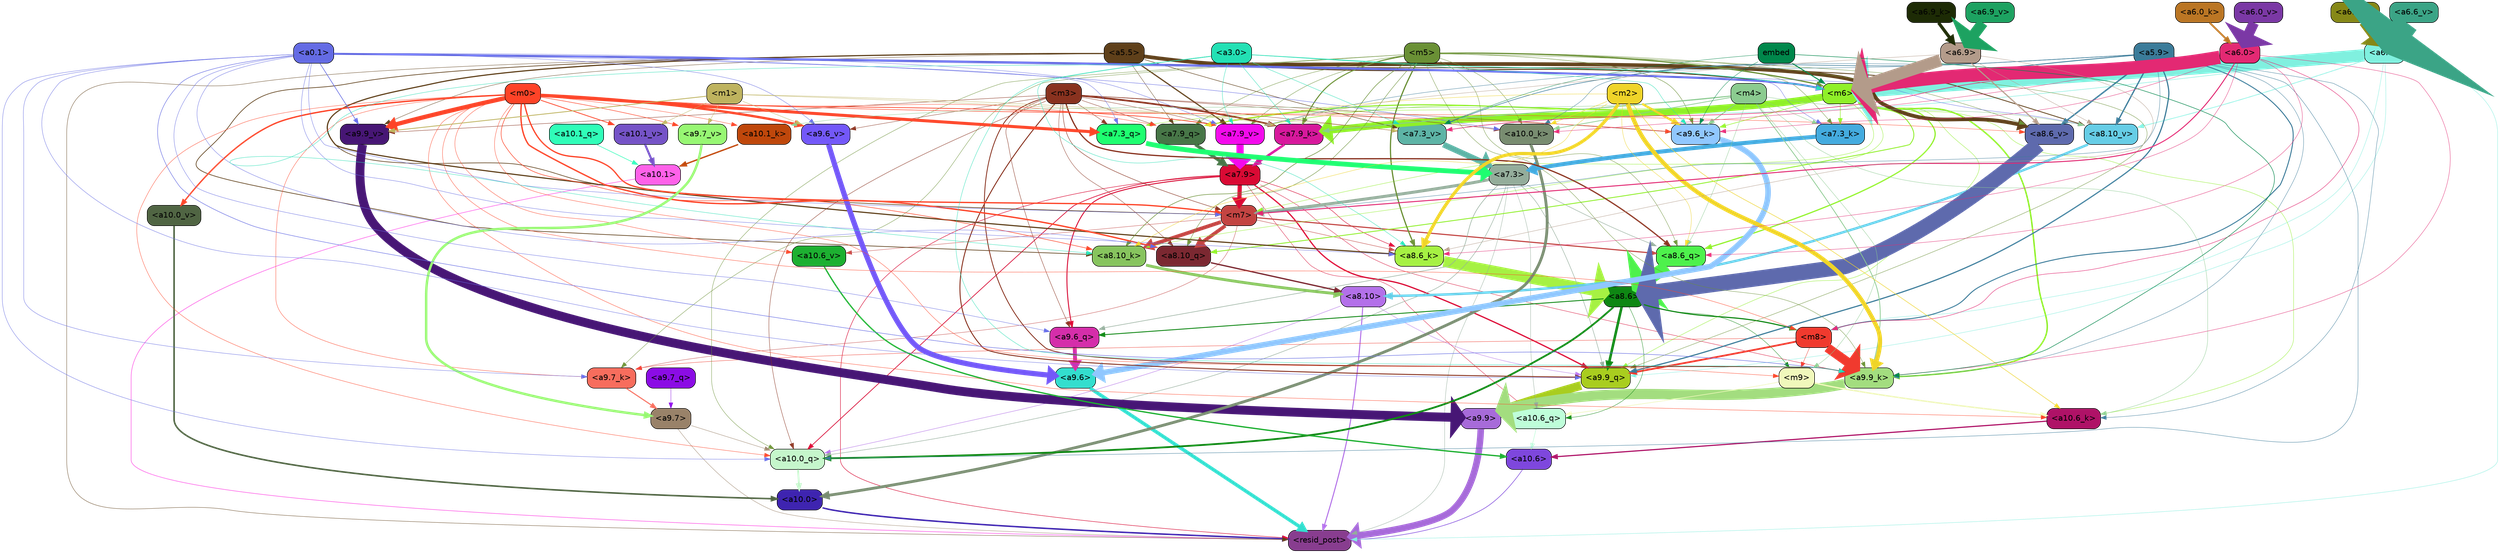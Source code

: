 strict digraph "" {
	graph [bgcolor=transparent,
		layout=dot,
		overlap=false,
		splines=true
	];
	"<a10.6>"	[color=black,
		fillcolor="#7e47dd",
		fontname=Helvetica,
		shape=box,
		style="filled, rounded"];
	"<resid_post>"	[color=black,
		fillcolor="#883d8f",
		fontname=Helvetica,
		shape=box,
		style="filled, rounded"];
	"<a10.6>" -> "<resid_post>"	[color="#7e47dd",
		penwidth=0.9498605728149414];
	"<a10.1>"	[color=black,
		fillcolor="#fe61e9",
		fontname=Helvetica,
		shape=box,
		style="filled, rounded"];
	"<a10.1>" -> "<resid_post>"	[color="#fe61e9",
		penwidth=1.0084514617919922];
	"<a10.0>"	[color=black,
		fillcolor="#3e24b0",
		fontname=Helvetica,
		shape=box,
		style="filled, rounded"];
	"<a10.0>" -> "<resid_post>"	[color="#3e24b0",
		penwidth=2.5814952850341797];
	"<a9.9>"	[color=black,
		fillcolor="#a76bd9",
		fontname=Helvetica,
		shape=box,
		style="filled, rounded"];
	"<a9.9>" -> "<resid_post>"	[color="#a76bd9",
		penwidth=11.610888481140137];
	"<a9.7>"	[color=black,
		fillcolor="#998269",
		fontname=Helvetica,
		shape=box,
		style="filled, rounded"];
	"<a9.7>" -> "<resid_post>"	[color="#998269",
		penwidth=0.6];
	"<a10.0_q>"	[color=black,
		fillcolor="#c5f6cb",
		fontname=Helvetica,
		shape=box,
		style="filled, rounded"];
	"<a9.7>" -> "<a10.0_q>"	[color="#998269",
		penwidth=0.6];
	"<a9.6>"	[color=black,
		fillcolor="#33dece",
		fontname=Helvetica,
		shape=box,
		style="filled, rounded"];
	"<a9.6>" -> "<resid_post>"	[color="#33dece",
		penwidth=6.121421813964844];
	"<a8.10>"	[color=black,
		fillcolor="#b370e9",
		fontname=Helvetica,
		shape=box,
		style="filled, rounded"];
	"<a8.10>" -> "<resid_post>"	[color="#b370e9",
		penwidth=1.7841739654541016];
	"<a8.10>" -> "<a10.0_q>"	[color="#b370e9",
		penwidth=0.6612663269042969];
	"<a9.9_q>"	[color=black,
		fillcolor="#a9cd1f",
		fontname=Helvetica,
		shape=box,
		style="filled, rounded"];
	"<a8.10>" -> "<a9.9_q>"	[color="#b370e9",
		penwidth=0.6];
	"<a7.9>"	[color=black,
		fillcolor="#d90a34",
		fontname=Helvetica,
		shape=box,
		style="filled, rounded"];
	"<a7.9>" -> "<resid_post>"	[color="#d90a34",
		penwidth=0.8109169006347656];
	"<a10.6_q>"	[color=black,
		fillcolor="#befed9",
		fontname=Helvetica,
		shape=box,
		style="filled, rounded"];
	"<a7.9>" -> "<a10.6_q>"	[color="#d90a34",
		penwidth=0.6];
	"<a7.9>" -> "<a10.0_q>"	[color="#d90a34",
		penwidth=1.19378662109375];
	"<m7>"	[color=black,
		fillcolor="#c34442",
		fontname=Helvetica,
		shape=box,
		style="filled, rounded"];
	"<a7.9>" -> "<m7>"	[color="#d90a34",
		penwidth=7.3899383544921875];
	"<a7.9>" -> "<a9.9_q>"	[color="#d90a34",
		penwidth=2.1764984130859375];
	"<a9.6_q>"	[color=black,
		fillcolor="#d52eaa",
		fontname=Helvetica,
		shape=box,
		style="filled, rounded"];
	"<a7.9>" -> "<a9.6_q>"	[color="#d90a34",
		penwidth=1.6184196472167969];
	"<a9.9_k>"	[color=black,
		fillcolor="#a3dd7f",
		fontname=Helvetica,
		shape=box,
		style="filled, rounded"];
	"<a7.9>" -> "<a9.9_k>"	[color="#d90a34",
		penwidth=0.6];
	"<a8.6_k>"	[color=black,
		fillcolor="#a6f143",
		fontname=Helvetica,
		shape=box,
		style="filled, rounded"];
	"<a7.9>" -> "<a8.6_k>"	[color="#d90a34",
		penwidth=0.7570610046386719];
	"<a7.3>"	[color=black,
		fillcolor="#94ad9b",
		fontname=Helvetica,
		shape=box,
		style="filled, rounded"];
	"<a7.3>" -> "<resid_post>"	[color="#94ad9b",
		penwidth=0.6];
	"<a7.3>" -> "<a10.6_q>"	[color="#94ad9b",
		penwidth=0.6];
	"<a7.3>" -> "<a10.0_q>"	[color="#94ad9b",
		penwidth=0.8208656311035156];
	"<a7.3>" -> "<m7>"	[color="#94ad9b",
		penwidth=5.189311981201172];
	"<a7.3>" -> "<a9.9_q>"	[color="#94ad9b",
		penwidth=0.8119163513183594];
	"<a7.3>" -> "<a9.6_q>"	[color="#94ad9b",
		penwidth=0.9649925231933594];
	"<a8.6_q>"	[color=black,
		fillcolor="#4ef14c",
		fontname=Helvetica,
		shape=box,
		style="filled, rounded"];
	"<a7.3>" -> "<a8.6_q>"	[color="#94ad9b",
		penwidth=0.7801322937011719];
	"<a6.6>"	[color=black,
		fillcolor="#80f0df",
		fontname=Helvetica,
		shape=box,
		style="filled, rounded"];
	"<a6.6>" -> "<resid_post>"	[color="#80f0df",
		penwidth=0.6];
	"<m6>"	[color=black,
		fillcolor="#8ff028",
		fontname=Helvetica,
		shape=box,
		style="filled, rounded"];
	"<a6.6>" -> "<m6>"	[color="#80f0df",
		penwidth=21.6163272857666];
	"<m8>"	[color=black,
		fillcolor="#f03a2e",
		fontname=Helvetica,
		shape=box,
		style="filled, rounded"];
	"<a6.6>" -> "<m8>"	[color="#80f0df",
		penwidth=0.6];
	"<a6.6>" -> "<a9.9_q>"	[color="#80f0df",
		penwidth=0.6];
	"<a8.10_v>"	[color=black,
		fillcolor="#66cde6",
		fontname=Helvetica,
		shape=box,
		style="filled, rounded"];
	"<a6.6>" -> "<a8.10_v>"	[color="#80f0df",
		penwidth=1.0661506652832031];
	"<a7.3_v>"	[color=black,
		fillcolor="#5db4a6",
		fontname=Helvetica,
		shape=box,
		style="filled, rounded"];
	"<a6.6>" -> "<a7.3_v>"	[color="#80f0df",
		penwidth=0.8506813049316406];
	"<a5.5>"	[color=black,
		fillcolor="#5f401a",
		fontname=Helvetica,
		shape=box,
		style="filled, rounded"];
	"<a5.5>" -> "<resid_post>"	[color="#5f401a",
		penwidth=0.6];
	"<a5.5>" -> "<m6>"	[color="#5f401a",
		penwidth=1.8430671691894531];
	"<a5.5>" -> "<m7>"	[color="#5f401a",
		penwidth=1.0865592956542969];
	"<a9.9_v>"	[color=black,
		fillcolor="#471675",
		fontname=Helvetica,
		shape=box,
		style="filled, rounded"];
	"<a5.5>" -> "<a9.9_v>"	[color="#5f401a",
		penwidth=0.6];
	"<a8.10_k>"	[color=black,
		fillcolor="#87c45e",
		fontname=Helvetica,
		shape=box,
		style="filled, rounded"];
	"<a5.5>" -> "<a8.10_k>"	[color="#5f401a",
		penwidth=1.1390800476074219];
	"<a5.5>" -> "<a8.6_k>"	[color="#5f401a",
		penwidth=2.00030517578125];
	"<a5.5>" -> "<a8.10_v>"	[color="#5f401a",
		penwidth=1.4206085205078125];
	"<a8.6_v>"	[color=black,
		fillcolor="#5e6aad",
		fontname=Helvetica,
		shape=box,
		style="filled, rounded"];
	"<a5.5>" -> "<a8.6_v>"	[color="#5f401a",
		penwidth=6.534294128417969];
	"<a7.9_q>"	[color=black,
		fillcolor="#477647",
		fontname=Helvetica,
		shape=box,
		style="filled, rounded"];
	"<a5.5>" -> "<a7.9_q>"	[color="#5f401a",
		penwidth=0.6];
	"<a7.9_v>"	[color=black,
		fillcolor="#f30aec",
		fontname=Helvetica,
		shape=box,
		style="filled, rounded"];
	"<a5.5>" -> "<a7.9_v>"	[color="#5f401a",
		penwidth=2.0819549560546875];
	"<a5.5>" -> "<a7.3_v>"	[color="#5f401a",
		penwidth=0.8107681274414062];
	"<a10.6_q>" -> "<a10.6>"	[color="#befed9",
		penwidth=0.9244728088378906];
	"<a10.1_q>"	[color=black,
		fillcolor="#30fdb8",
		fontname=Helvetica,
		shape=box,
		style="filled, rounded"];
	"<a10.1_q>" -> "<a10.1>"	[color="#30fdb8",
		penwidth=0.9268798828125];
	"<a10.0_q>" -> "<a10.0>"	[color="#c5f6cb",
		penwidth=2.905670166015625];
	"<a10.6_k>"	[color=black,
		fillcolor="#af1267",
		fontname=Helvetica,
		shape=box,
		style="filled, rounded"];
	"<a10.6_k>" -> "<a10.6>"	[color="#af1267",
		penwidth=2.0319366455078125];
	"<a10.1_k>"	[color=black,
		fillcolor="#bf470b",
		fontname=Helvetica,
		shape=box,
		style="filled, rounded"];
	"<a10.1_k>" -> "<a10.1>"	[color="#bf470b",
		penwidth=2.4037628173828125];
	"<a10.0_k>"	[color=black,
		fillcolor="#788c70",
		fontname=Helvetica,
		shape=box,
		style="filled, rounded"];
	"<a10.0_k>" -> "<a10.0>"	[color="#788c70",
		penwidth=4.9319305419921875];
	"<a10.6_v>"	[color=black,
		fillcolor="#1db031",
		fontname=Helvetica,
		shape=box,
		style="filled, rounded"];
	"<a10.6_v>" -> "<a10.6>"	[color="#1db031",
		penwidth=2.290935516357422];
	"<a10.1_v>"	[color=black,
		fillcolor="#7553c7",
		fontname=Helvetica,
		shape=box,
		style="filled, rounded"];
	"<a10.1_v>" -> "<a10.1>"	[color="#7553c7",
		penwidth=3.6398468017578125];
	"<a10.0_v>"	[color=black,
		fillcolor="#506543",
		fontname=Helvetica,
		shape=box,
		style="filled, rounded"];
	"<a10.0_v>" -> "<a10.0>"	[color="#506543",
		penwidth=2.7666168212890625];
	"<m9>"	[color=black,
		fillcolor="#f0f8bb",
		fontname=Helvetica,
		shape=box,
		style="filled, rounded"];
	"<m9>" -> "<a10.6_q>"	[color="#f0f8bb",
		penwidth=1.0384025573730469];
	"<m9>" -> "<a10.6_k>"	[color="#f0f8bb",
		penwidth=2.371124267578125];
	"<a8.6>"	[color=black,
		fillcolor="#0e8713",
		fontname=Helvetica,
		shape=box,
		style="filled, rounded"];
	"<a8.6>" -> "<a10.6_q>"	[color="#0e8713",
		penwidth=0.6];
	"<a8.6>" -> "<a10.0_q>"	[color="#0e8713",
		penwidth=3.1841888427734375];
	"<a8.6>" -> "<m9>"	[color="#0e8713",
		penwidth=0.6];
	"<a8.6>" -> "<m8>"	[color="#0e8713",
		penwidth=1.972564697265625];
	"<a8.6>" -> "<a9.9_q>"	[color="#0e8713",
		penwidth=4.482503890991211];
	"<a8.6>" -> "<a9.6_q>"	[color="#0e8713",
		penwidth=1.515838623046875];
	"<m5>"	[color=black,
		fillcolor="#6a9035",
		fontname=Helvetica,
		shape=box,
		style="filled, rounded"];
	"<m5>" -> "<a10.0_q>"	[color="#6a9035",
		penwidth=0.6];
	"<m5>" -> "<a10.0_k>"	[color="#6a9035",
		penwidth=0.6];
	"<m5>" -> "<m6>"	[color="#6a9035",
		penwidth=2.143606185913086];
	"<m5>" -> "<a9.9_q>"	[color="#6a9035",
		penwidth=0.6];
	"<m5>" -> "<a9.9_k>"	[color="#6a9035",
		penwidth=0.6];
	"<a9.7_k>"	[color=black,
		fillcolor="#f76d5d",
		fontname=Helvetica,
		shape=box,
		style="filled, rounded"];
	"<m5>" -> "<a9.7_k>"	[color="#6a9035",
		penwidth=0.6];
	"<a9.6_k>"	[color=black,
		fillcolor="#90c7ff",
		fontname=Helvetica,
		shape=box,
		style="filled, rounded"];
	"<m5>" -> "<a9.6_k>"	[color="#6a9035",
		penwidth=0.7197036743164062];
	"<a8.10_q>"	[color=black,
		fillcolor="#7b2831",
		fontname=Helvetica,
		shape=box,
		style="filled, rounded"];
	"<m5>" -> "<a8.10_q>"	[color="#6a9035",
		penwidth=0.7198371887207031];
	"<m5>" -> "<a8.6_q>"	[color="#6a9035",
		penwidth=0.6];
	"<m5>" -> "<a8.10_k>"	[color="#6a9035",
		penwidth=0.9238471984863281];
	"<m5>" -> "<a8.6_k>"	[color="#6a9035",
		penwidth=2.1219520568847656];
	"<m5>" -> "<a8.6_v>"	[color="#6a9035",
		penwidth=0.6];
	"<m5>" -> "<a7.9_q>"	[color="#6a9035",
		penwidth=0.6];
	"<a7.9_k>"	[color=black,
		fillcolor="#d7189c",
		fontname=Helvetica,
		shape=box,
		style="filled, rounded"];
	"<m5>" -> "<a7.9_k>"	[color="#6a9035",
		penwidth=1.7779998779296875];
	"<a7.3_k>"	[color=black,
		fillcolor="#44abdf",
		fontname=Helvetica,
		shape=box,
		style="filled, rounded"];
	"<m5>" -> "<a7.3_k>"	[color="#6a9035",
		penwidth=0.6];
	"<m5>" -> "<a7.9_v>"	[color="#6a9035",
		penwidth=0.6];
	"<a5.9>"	[color=black,
		fillcolor="#3b7b99",
		fontname=Helvetica,
		shape=box,
		style="filled, rounded"];
	"<a5.9>" -> "<a10.0_q>"	[color="#3b7b99",
		penwidth=0.6463394165039062];
	"<a5.9>" -> "<a10.6_k>"	[color="#3b7b99",
		penwidth=0.6];
	"<a5.9>" -> "<a10.0_k>"	[color="#3b7b99",
		penwidth=0.6];
	"<a5.9>" -> "<m6>"	[color="#3b7b99",
		penwidth=1.4513568878173828];
	"<a5.9>" -> "<m7>"	[color="#3b7b99",
		penwidth=0.6];
	"<a5.9>" -> "<m8>"	[color="#3b7b99",
		penwidth=1.6550712585449219];
	"<a5.9>" -> "<a9.9_q>"	[color="#3b7b99",
		penwidth=2.019031524658203];
	"<a5.9>" -> "<a9.9_k>"	[color="#3b7b99",
		penwidth=0.6];
	"<a5.9>" -> "<a8.10_v>"	[color="#3b7b99",
		penwidth=2.2765426635742188];
	"<a5.9>" -> "<a8.6_v>"	[color="#3b7b99",
		penwidth=2.4934005737304688];
	"<a5.9>" -> "<a7.9_v>"	[color="#3b7b99",
		penwidth=0.6];
	"<a5.9>" -> "<a7.3_v>"	[color="#3b7b99",
		penwidth=0.9861984252929688];
	"<m3>"	[color=black,
		fillcolor="#89321f",
		fontname=Helvetica,
		shape=box,
		style="filled, rounded"];
	"<m3>" -> "<a10.0_q>"	[color="#89321f",
		penwidth=0.6597442626953125];
	"<m3>" -> "<a10.0_k>"	[color="#89321f",
		penwidth=0.6506614685058594];
	"<m3>" -> "<m7>"	[color="#89321f",
		penwidth=0.7659339904785156];
	"<m3>" -> "<a9.9_q>"	[color="#89321f",
		penwidth=1.6276321411132812];
	"<m3>" -> "<a9.6_q>"	[color="#89321f",
		penwidth=0.6724472045898438];
	"<m3>" -> "<a9.9_k>"	[color="#89321f",
		penwidth=1.4574642181396484];
	"<m3>" -> "<a9.6_k>"	[color="#89321f",
		penwidth=0.6];
	"<m3>" -> "<a9.9_v>"	[color="#89321f",
		penwidth=0.6589469909667969];
	"<a9.6_v>"	[color=black,
		fillcolor="#7358f9",
		fontname=Helvetica,
		shape=box,
		style="filled, rounded"];
	"<m3>" -> "<a9.6_v>"	[color="#89321f",
		penwidth=0.6];
	"<m3>" -> "<a8.10_q>"	[color="#89321f",
		penwidth=0.6];
	"<m3>" -> "<a8.6_q>"	[color="#89321f",
		penwidth=2.1676406860351562];
	"<m3>" -> "<a7.9_q>"	[color="#89321f",
		penwidth=0.6];
	"<a7.3_q>"	[color=black,
		fillcolor="#1efe70",
		fontname=Helvetica,
		shape=box,
		style="filled, rounded"];
	"<m3>" -> "<a7.3_q>"	[color="#89321f",
		penwidth=0.6];
	"<m3>" -> "<a7.9_k>"	[color="#89321f",
		penwidth=2.978912353515625];
	"<m3>" -> "<a7.9_v>"	[color="#89321f",
		penwidth=0.6];
	"<m3>" -> "<a7.3_v>"	[color="#89321f",
		penwidth=0.6];
	"<m0>"	[color=black,
		fillcolor="#fe4327",
		fontname=Helvetica,
		shape=box,
		style="filled, rounded"];
	"<m0>" -> "<a10.0_q>"	[color="#fe4327",
		penwidth=0.6];
	"<m0>" -> "<a10.6_k>"	[color="#fe4327",
		penwidth=0.6];
	"<m0>" -> "<a10.1_k>"	[color="#fe4327",
		penwidth=0.6];
	"<m0>" -> "<a10.6_v>"	[color="#fe4327",
		penwidth=0.6];
	"<m0>" -> "<a10.1_v>"	[color="#fe4327",
		penwidth=1.3360328674316406];
	"<m0>" -> "<a10.0_v>"	[color="#fe4327",
		penwidth=2.4083595275878906];
	"<m0>" -> "<m9>"	[color="#fe4327",
		penwidth=0.6];
	"<m0>" -> "<m7>"	[color="#fe4327",
		penwidth=2.224945068359375];
	"<m0>" -> "<m8>"	[color="#fe4327",
		penwidth=0.6];
	"<m0>" -> "<a9.7_k>"	[color="#fe4327",
		penwidth=0.6];
	"<m0>" -> "<a9.6_k>"	[color="#fe4327",
		penwidth=0.6];
	"<m0>" -> "<a9.9_v>"	[color="#fe4327",
		penwidth=7.537467956542969];
	"<a9.7_v>"	[color=black,
		fillcolor="#97f773",
		fontname=Helvetica,
		shape=box,
		style="filled, rounded"];
	"<m0>" -> "<a9.7_v>"	[color="#fe4327",
		penwidth=0.8575286865234375];
	"<m0>" -> "<a9.6_v>"	[color="#fe4327",
		penwidth=4.1688385009765625];
	"<m0>" -> "<a8.10_q>"	[color="#fe4327",
		penwidth=2.3761940002441406];
	"<m0>" -> "<a8.10_k>"	[color="#fe4327",
		penwidth=0.9220962524414062];
	"<m0>" -> "<a8.6_v>"	[color="#fe4327",
		penwidth=0.6];
	"<m0>" -> "<a7.9_q>"	[color="#fe4327",
		penwidth=0.6];
	"<m0>" -> "<a7.3_q>"	[color="#fe4327",
		penwidth=5.264301300048828];
	"<m0>" -> "<a7.9_v>"	[color="#fe4327",
		penwidth=1.2114486694335938];
	"<a0.1>"	[color=black,
		fillcolor="#646be4",
		fontname=Helvetica,
		shape=box,
		style="filled, rounded"];
	"<a0.1>" -> "<a10.0_q>"	[color="#646be4",
		penwidth=0.6];
	"<a0.1>" -> "<a10.0_k>"	[color="#646be4",
		penwidth=0.6768684387207031];
	"<a0.1>" -> "<m6>"	[color="#646be4",
		penwidth=3.4290084838867188];
	"<a0.1>" -> "<m7>"	[color="#646be4",
		penwidth=0.6];
	"<a0.1>" -> "<a9.9_q>"	[color="#646be4",
		penwidth=0.6];
	"<a0.1>" -> "<a9.6_q>"	[color="#646be4",
		penwidth=0.6];
	"<a0.1>" -> "<a9.9_k>"	[color="#646be4",
		penwidth=0.81341552734375];
	"<a0.1>" -> "<a9.7_k>"	[color="#646be4",
		penwidth=0.6];
	"<a0.1>" -> "<a9.9_v>"	[color="#646be4",
		penwidth=1.062591552734375];
	"<a0.1>" -> "<a9.6_v>"	[color="#646be4",
		penwidth=0.6];
	"<a0.1>" -> "<a8.10_q>"	[color="#646be4",
		penwidth=0.6];
	"<a0.1>" -> "<a8.6_k>"	[color="#646be4",
		penwidth=0.6];
	"<a0.1>" -> "<a8.10_v>"	[color="#646be4",
		penwidth=0.6];
	"<a0.1>" -> "<a7.3_q>"	[color="#646be4",
		penwidth=0.6];
	"<a0.1>" -> "<a7.3_k>"	[color="#646be4",
		penwidth=0.6];
	"<a0.1>" -> "<a7.9_v>"	[color="#646be4",
		penwidth=0.6];
	"<m6>" -> "<a10.6_k>"	[color="#8ff028",
		penwidth=0.6];
	"<m6>" -> "<m7>"	[color="#8ff028",
		penwidth=0.6];
	"<m6>" -> "<a9.9_q>"	[color="#8ff028",
		penwidth=0.6];
	"<m6>" -> "<a9.9_k>"	[color="#8ff028",
		penwidth=2.533975601196289];
	"<m6>" -> "<a9.6_k>"	[color="#8ff028",
		penwidth=0.9471282958984375];
	"<m6>" -> "<a8.10_q>"	[color="#8ff028",
		penwidth=1.4854621887207031];
	"<m6>" -> "<a8.6_q>"	[color="#8ff028",
		penwidth=2.0796165466308594];
	"<m6>" -> "<a8.10_k>"	[color="#8ff028",
		penwidth=0.6];
	"<m6>" -> "<a7.9_q>"	[color="#8ff028",
		penwidth=1.9016571044921875];
	"<m6>" -> "<a7.3_q>"	[color="#8ff028",
		penwidth=0.6];
	"<m6>" -> "<a7.9_k>"	[color="#8ff028",
		penwidth=12.277053833007812];
	"<m6>" -> "<a7.3_k>"	[color="#8ff028",
		penwidth=0.8951148986816406];
	"<m6>" -> "<a7.9_v>"	[color="#8ff028",
		penwidth=0.8897933959960938];
	"<m4>"	[color=black,
		fillcolor="#8bcb90",
		fontname=Helvetica,
		shape=box,
		style="filled, rounded"];
	"<m4>" -> "<a10.6_k>"	[color="#8bcb90",
		penwidth=0.6];
	"<m4>" -> "<a10.1_k>"	[color="#8bcb90",
		penwidth=0.6];
	"<m4>" -> "<a10.0_k>"	[color="#8bcb90",
		penwidth=1.230804443359375];
	"<m4>" -> "<m9>"	[color="#8bcb90",
		penwidth=0.6];
	"<m4>" -> "<a9.9_k>"	[color="#8bcb90",
		penwidth=1.3186264038085938];
	"<m4>" -> "<a9.6_k>"	[color="#8bcb90",
		penwidth=1.3722038269042969];
	"<m4>" -> "<a8.6_q>"	[color="#8bcb90",
		penwidth=0.6];
	"<m4>" -> "<a8.10_v>"	[color="#8bcb90",
		penwidth=0.6];
	"<m4>" -> "<a7.9_k>"	[color="#8bcb90",
		penwidth=1.5913276672363281];
	"<m4>" -> "<a7.3_k>"	[color="#8bcb90",
		penwidth=0.6];
	"<m2>"	[color=black,
		fillcolor="#efd429",
		fontname=Helvetica,
		shape=box,
		style="filled, rounded"];
	"<m2>" -> "<a10.6_k>"	[color="#efd429",
		penwidth=0.8380241394042969];
	"<m2>" -> "<a10.0_k>"	[color="#efd429",
		penwidth=0.6622200012207031];
	"<m2>" -> "<a9.9_k>"	[color="#efd429",
		penwidth=7.476325988769531];
	"<m2>" -> "<a9.6_k>"	[color="#efd429",
		penwidth=3.761505126953125];
	"<m2>" -> "<a8.6_q>"	[color="#efd429",
		penwidth=0.6];
	"<m2>" -> "<a8.10_k>"	[color="#efd429",
		penwidth=0.6];
	"<m2>" -> "<a8.6_k>"	[color="#efd429",
		penwidth=5.699577331542969];
	"<m2>" -> "<a7.9_q>"	[color="#efd429",
		penwidth=0.6];
	"<a6.0>"	[color=black,
		fillcolor="#e32973",
		fontname=Helvetica,
		shape=box,
		style="filled, rounded"];
	"<a6.0>" -> "<a10.0_k>"	[color="#e32973",
		penwidth=0.6];
	"<a6.0>" -> "<m6>"	[color="#e32973",
		penwidth=23.31447410583496];
	"<a6.0>" -> "<m7>"	[color="#e32973",
		penwidth=1.694061279296875];
	"<a6.0>" -> "<m8>"	[color="#e32973",
		penwidth=0.7418403625488281];
	"<a6.0>" -> "<a9.9_k>"	[color="#e32973",
		penwidth=0.6];
	"<a6.0>" -> "<a9.6_k>"	[color="#e32973",
		penwidth=0.6];
	"<a6.0>" -> "<a8.6_q>"	[color="#e32973",
		penwidth=0.6];
	"<a6.0>" -> "<a8.6_k>"	[color="#e32973",
		penwidth=0.6];
	"<a6.0>" -> "<a7.3_v>"	[color="#e32973",
		penwidth=0.9905738830566406];
	"<m7>" -> "<a10.6_v>"	[color="#c34442",
		penwidth=0.6];
	"<m7>" -> "<a9.7_k>"	[color="#c34442",
		penwidth=0.6];
	"<m7>" -> "<a8.10_q>"	[color="#c34442",
		penwidth=6.2237091064453125];
	"<m7>" -> "<a8.6_q>"	[color="#c34442",
		penwidth=1.9677276611328125];
	"<m7>" -> "<a8.10_k>"	[color="#c34442",
		penwidth=6.505390167236328];
	"<m7>" -> "<a8.6_k>"	[color="#c34442",
		penwidth=0.6821136474609375];
	"<m1>"	[color=black,
		fillcolor="#beb35e",
		fontname=Helvetica,
		shape=box,
		style="filled, rounded"];
	"<m1>" -> "<a10.1_v>"	[color="#beb35e",
		penwidth=0.6];
	"<m1>" -> "<a9.9_v>"	[color="#beb35e",
		penwidth=1.4082679748535156];
	"<m1>" -> "<a9.7_v>"	[color="#beb35e",
		penwidth=0.6];
	"<m1>" -> "<a9.6_v>"	[color="#beb35e",
		penwidth=0.6];
	"<m1>" -> "<a7.9_k>"	[color="#beb35e",
		penwidth=0.6];
	"<m1>" -> "<a7.3_v>"	[color="#beb35e",
		penwidth=0.6];
	"<m8>" -> "<m9>"	[color="#f03a2e",
		penwidth=0.6];
	"<m8>" -> "<a9.9_q>"	[color="#f03a2e",
		penwidth=3.073810577392578];
	"<m8>" -> "<a9.9_k>"	[color="#f03a2e",
		penwidth=16.255420684814453];
	"<m8>" -> "<a9.7_k>"	[color="#f03a2e",
		penwidth=0.6];
	"<a9.9_q>" -> "<a9.9>"	[color="#a9cd1f",
		penwidth=15.310546875];
	"<a9.7_q>"	[color=black,
		fillcolor="#8b0ce5",
		fontname=Helvetica,
		shape=box,
		style="filled, rounded"];
	"<a9.7_q>" -> "<a9.7>"	[color="#8b0ce5",
		penwidth=0.6];
	"<a9.6_q>" -> "<a9.6>"	[color="#d52eaa",
		penwidth=6.823722839355469];
	"<a9.9_k>" -> "<a9.9>"	[color="#a3dd7f",
		penwidth=17.953022003173828];
	"<a9.7_k>" -> "<a9.7>"	[color="#f76d5d",
		penwidth=1.85101318359375];
	"<a9.6_k>" -> "<a9.6>"	[color="#90c7ff",
		penwidth=9.787818908691406];
	"<a9.9_v>" -> "<a9.9>"	[color="#471675",
		penwidth=15.728643417358398];
	"<a9.7_v>" -> "<a9.7>"	[color="#97f773",
		penwidth=4.305488586425781];
	"<a9.6_v>" -> "<a9.6>"	[color="#7358f9",
		penwidth=9.212547302246094];
	"<a3.0>"	[color=black,
		fillcolor="#23e0b4",
		fontname=Helvetica,
		shape=box,
		style="filled, rounded"];
	"<a3.0>" -> "<m6>"	[color="#23e0b4",
		penwidth=1.0663299560546875];
	"<a3.0>" -> "<a9.9_k>"	[color="#23e0b4",
		penwidth=0.6];
	"<a3.0>" -> "<a9.6_k>"	[color="#23e0b4",
		penwidth=0.6];
	"<a3.0>" -> "<a8.10_k>"	[color="#23e0b4",
		penwidth=0.6];
	"<a3.0>" -> "<a8.6_k>"	[color="#23e0b4",
		penwidth=0.6];
	"<a3.0>" -> "<a7.9_k>"	[color="#23e0b4",
		penwidth=0.6];
	"<a3.0>" -> "<a7.9_v>"	[color="#23e0b4",
		penwidth=0.6];
	"<a3.0>" -> "<a7.3_v>"	[color="#23e0b4",
		penwidth=0.6];
	embed	[color=black,
		fillcolor="#00874b",
		fontname=Helvetica,
		shape=box,
		style="filled, rounded"];
	embed -> "<m6>"	[color="#00874b",
		penwidth=1.6749610900878906];
	embed -> "<a9.9_k>"	[color="#00874b",
		penwidth=0.8602714538574219];
	embed -> "<a9.6_k>"	[color="#00874b",
		penwidth=0.6];
	embed -> "<a7.3_v>"	[color="#00874b",
		penwidth=0.6];
	"<a8.10_q>" -> "<a8.10>"	[color="#7b2831",
		penwidth=2.2933731079101562];
	"<a8.6_q>" -> "<a8.6>"	[color="#4ef14c",
		penwidth=22.21251106262207];
	"<a8.10_k>" -> "<a8.10>"	[color="#87c45e",
		penwidth=5.009056091308594];
	"<a8.6_k>" -> "<a8.6>"	[color="#a6f143",
		penwidth=19.114789962768555];
	"<a8.10_v>" -> "<a8.10>"	[color="#66cde6",
		penwidth=4.248416900634766];
	"<a8.6_v>" -> "<a8.6>"	[color="#5e6aad",
		penwidth=27.461654663085938];
	"<a6.9>"	[color=black,
		fillcolor="#b39b8a",
		fontname=Helvetica,
		shape=box,
		style="filled, rounded"];
	"<a6.9>" -> "<m6>"	[color="#b39b8a",
		penwidth=21.47117805480957];
	"<a6.9>" -> "<a8.6_k>"	[color="#b39b8a",
		penwidth=0.6];
	"<a6.9>" -> "<a8.10_v>"	[color="#b39b8a",
		penwidth=0.6];
	"<a6.9>" -> "<a8.6_v>"	[color="#b39b8a",
		penwidth=2.0546798706054688];
	"<a6.9>" -> "<a7.9_v>"	[color="#b39b8a",
		penwidth=0.6];
	"<a7.9_q>" -> "<a7.9>"	[color="#477647",
		penwidth=5.6087493896484375];
	"<a7.3_q>" -> "<a7.3>"	[color="#1efe70",
		penwidth=8.568470001220703];
	"<a7.9_k>" -> "<a7.9>"	[color="#d7189c",
		penwidth=4.179893493652344];
	"<a7.3_k>" -> "<a7.3>"	[color="#44abdf",
		penwidth=7.138481140136719];
	"<a7.9_v>" -> "<a7.9>"	[color="#f30aec",
		penwidth=12.677261352539062];
	"<a7.3_v>" -> "<a7.3>"	[color="#5db4a6",
		penwidth=10.205863952636719];
	"<a6.9_k>"	[color=black,
		fillcolor="#1d2b05",
		fontname=Helvetica,
		shape=box,
		style="filled, rounded"];
	"<a6.9_k>" -> "<a6.9>"	[color="#1d2b05",
		penwidth=5.597904205322266];
	"<a6.6_k>"	[color=black,
		fillcolor="#868817",
		fontname=Helvetica,
		shape=box,
		style="filled, rounded"];
	"<a6.6_k>" -> "<a6.6>"	[color="#868817",
		penwidth=11.958972930908203];
	"<a6.0_k>"	[color=black,
		fillcolor="#bb7624",
		fontname=Helvetica,
		shape=box,
		style="filled, rounded"];
	"<a6.0_k>" -> "<a6.0>"	[color="#bb7624",
		penwidth=3.2078399658203125];
	"<a6.9_v>"	[color=black,
		fillcolor="#1da261",
		fontname=Helvetica,
		shape=box,
		style="filled, rounded"];
	"<a6.9_v>" -> "<a6.9>"	[color="#1da261",
		penwidth=19.20796775817871];
	"<a6.6_v>"	[color=black,
		fillcolor="#3ba486",
		fontname=Helvetica,
		shape=box,
		style="filled, rounded"];
	"<a6.6_v>" -> "<a6.6>"	[color="#3ba486",
		penwidth=43.14964985847473];
	"<a6.0_v>"	[color=black,
		fillcolor="#7b38a5",
		fontname=Helvetica,
		shape=box,
		style="filled, rounded"];
	"<a6.0_v>" -> "<a6.0>"	[color="#7b38a5",
		penwidth=18.152097702026367];
}
